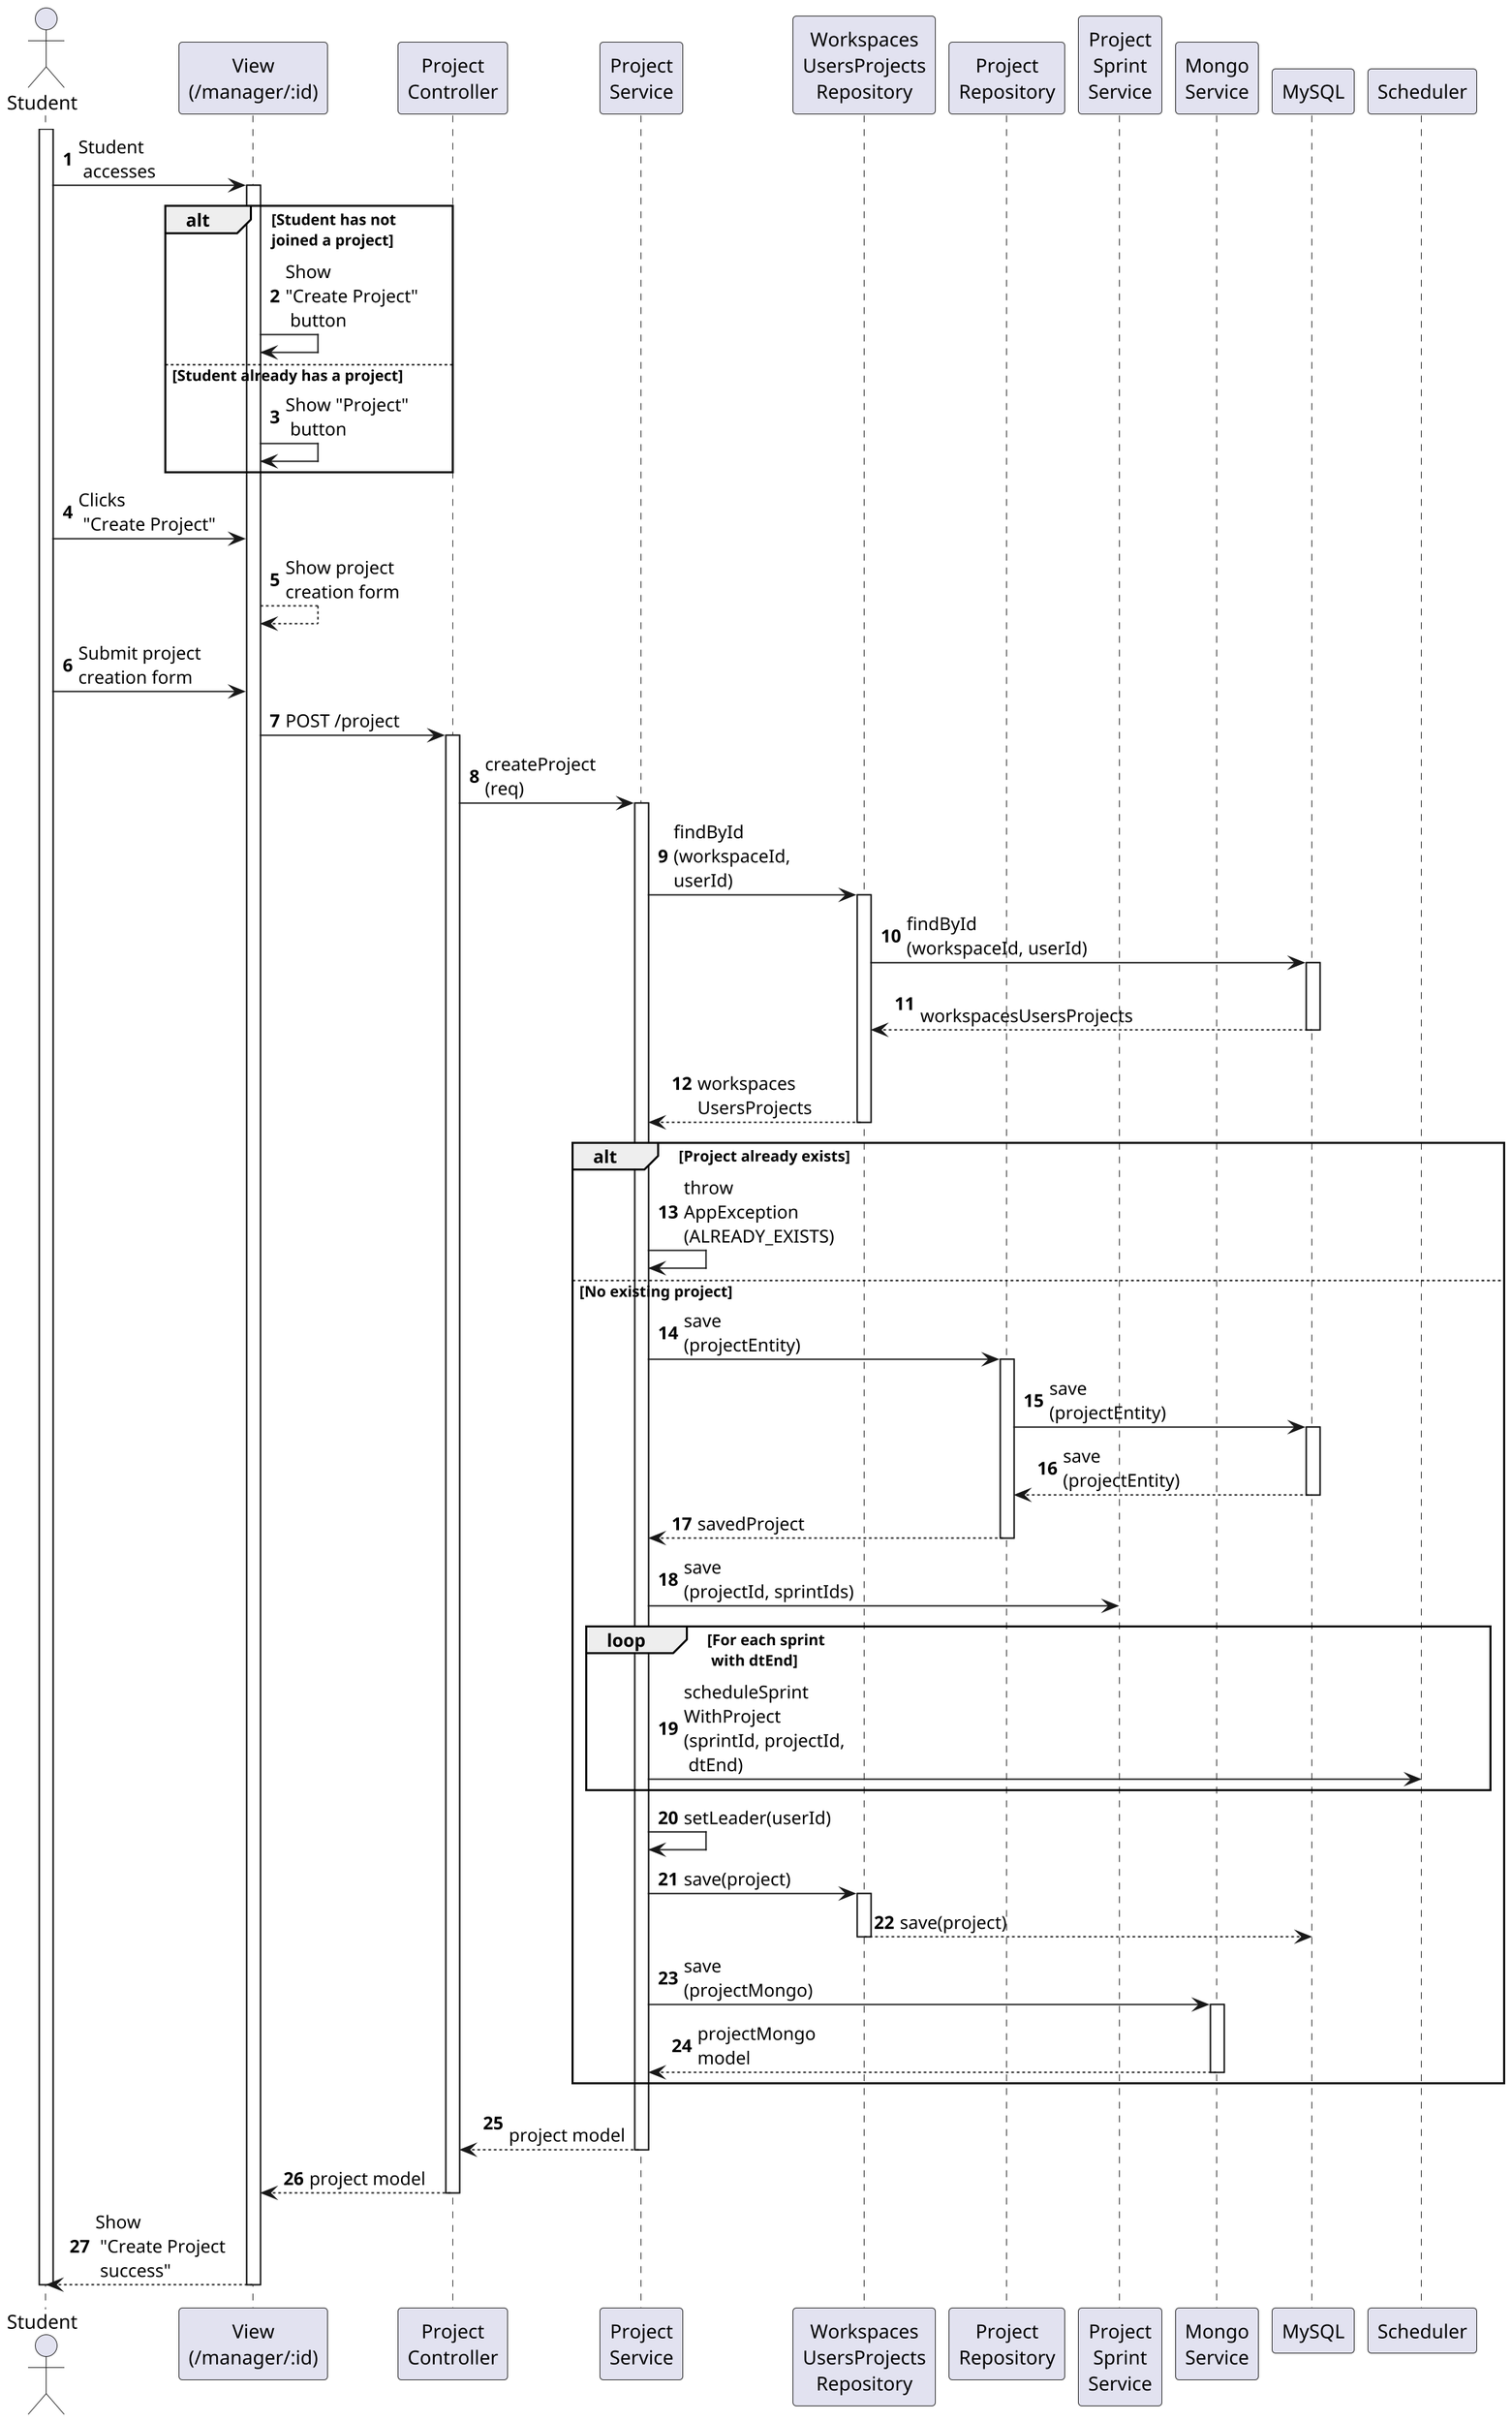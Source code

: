 @startuml
autonumber
scale 2
actor "Student" as SV
participant "View\n(/manager/:id)" as View
participant "Project\nController" as Controller
participant "Project\nService" as Service
participant "Workspaces\nUsersProjects\nRepository" as WUPRepo
participant "Project\nRepository" as ProjectRepo
participant "Project\nSprint\nService" as SprintService
participant "Mongo\nService" as MongoService
participant "MySQL" as MySQL

activate SV
SV -> View : Student \n accesses

activate View
    alt Student has not\njoined a project
        View -> View : Show \n"Create Project" \n button
    else Student already has a project
        View -> View : Show "Project" \n button
    end

SV -> View : Clicks \n "Create Project"

View --> View : Show project\ncreation form
SV -> View : Submit project\ncreation form
View -> Controller : POST /project

activate Controller
Controller -> Service : createProject\n(req)
activate Service

    Service -> WUPRepo : findById\n(workspaceId, \nuserId)
    activate WUPRepo
    WUPRepo ->  MySQL : findById\n(workspaceId, userId)
    activate MySQL
    MySQL --> WUPRepo : \nworkspacesUsersProjects
    deactivate MySQL
    WUPRepo --> Service : \nworkspaces\nUsersProjects
    deactivate WUPRepo

    alt Project already exists
        Service -> Service : throw\nAppException\n(ALREADY_EXISTS)
    else No existing project

        Service -> ProjectRepo : save\n(projectEntity)
        activate ProjectRepo
        ProjectRepo -> MySQL :  save\n(projectEntity)
        activate MySQL
        MySQL --> ProjectRepo:   save\n(projectEntity)
        deactivate MySQL
        ProjectRepo --> Service : savedProject
        deactivate ProjectRepo

        Service -> SprintService : save\n(projectId, sprintIds)
        loop For each sprint \n with dtEnd
            Service -> Scheduler : scheduleSprint\nWithProject\n(sprintId, projectId,\n dtEnd)
        end

        Service -> Service: setLeader(userId)
        Service -> WUPRepo : save(project)
        activate WUPRepo
        WUPRepo --> MySQL : save(project)
        deactivate WUPRepo

        Service -> MongoService : save\n(projectMongo)
        activate MongoService
        MongoService --> Service : projectMongo \nmodel
        deactivate MongoService
    end

Service --> Controller :  \nproject model
deactivate Service
Controller --> View :  project model
deactivate Controller

View --> SV : Show \n "Create Project \n success"
deactivate View
deactivate SV

@enduml
